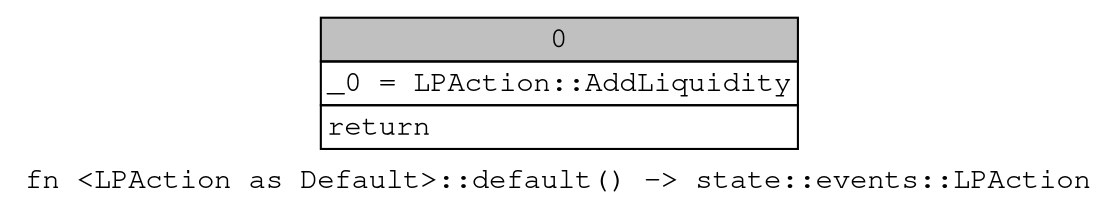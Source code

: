 digraph Mir_0_15673 {
    graph [fontname="Courier, monospace"];
    node [fontname="Courier, monospace"];
    edge [fontname="Courier, monospace"];
    label=<fn &lt;LPAction as Default&gt;::default() -&gt; state::events::LPAction<br align="left"/>>;
    bb0__0_15673 [shape="none", label=<<table border="0" cellborder="1" cellspacing="0"><tr><td bgcolor="gray" align="center" colspan="1">0</td></tr><tr><td align="left" balign="left">_0 = LPAction::AddLiquidity<br/></td></tr><tr><td align="left">return</td></tr></table>>];
}
